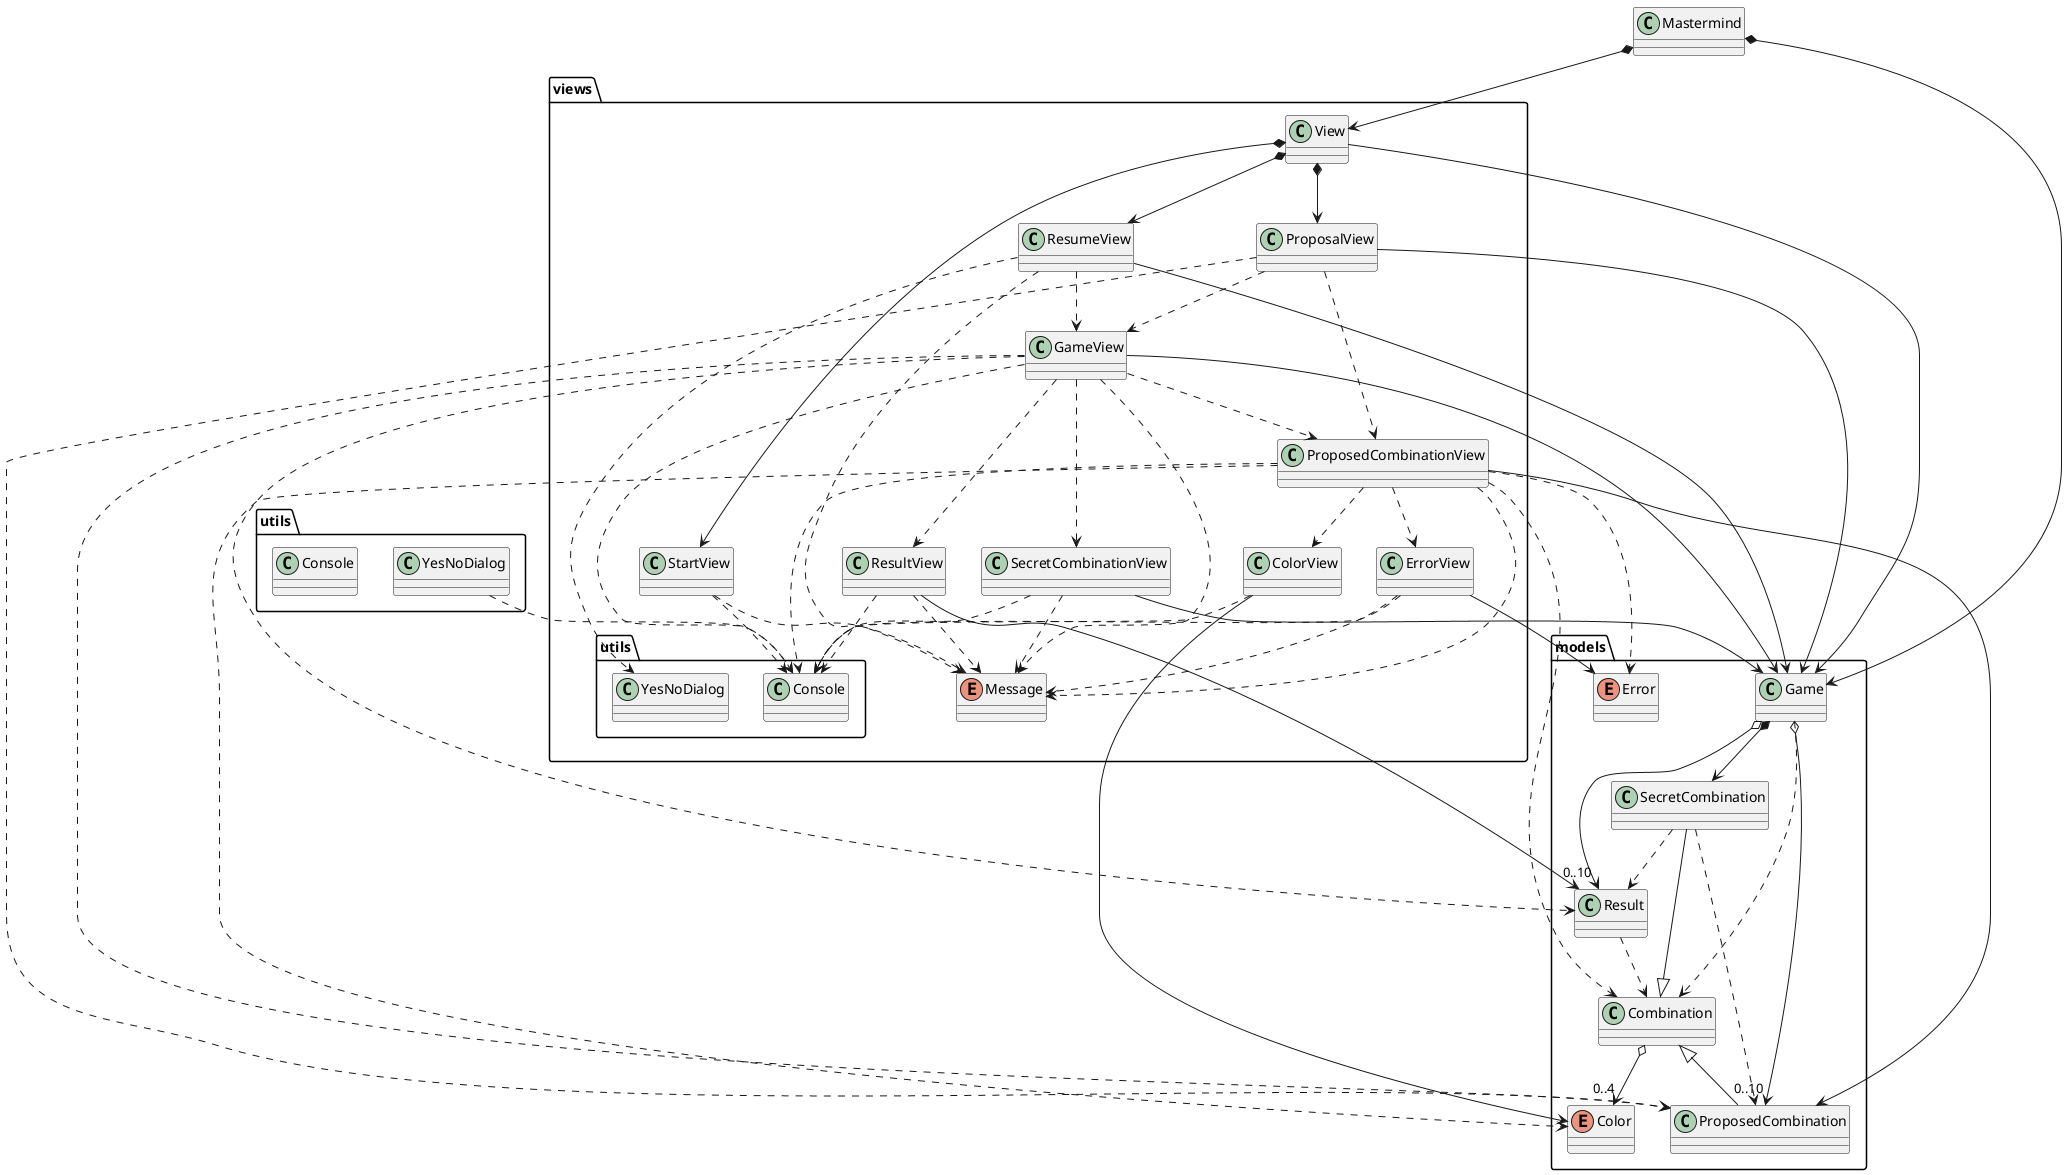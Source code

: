 @startuml Vista-modelo

Class Mastermind

Mastermind *--> models.Game
Mastermind *--> views.View

Package models <<Folder>> {

    Class Game
    Game *--> SecretCombination
    Game o--> "0..10" ProposedCombination
    Game o--> "0..10" Result
    Game ..> Combination

    Class Combination
    Combination <|-- SecretCombination
    Combination <|-- ProposedCombination
    Combination o--> "0..4" Color

    Class SecretCombination
    SecretCombination ..> ProposedCombination
    SecretCombination ..> Result

    Class ProposedCombination

    Class Result
    Result ..> Combination

    Enum Error

    Enum Color

}

Package views <<Folder>> {

    Class View
    View --> models.Game
    View *--> StartView
    View *--> ProposalView
    View *--> ResumeView

    Class StartView
    StartView ..> Message
    StartView ..> utils.Console

    Class ProposalView
    ProposalView --> models.Game
    ProposalView ..> GameView
    ProposalView ..> models.ProposedCombination
    ProposalView ..> ProposedCombinationView

    Class GameView
    GameView --> models.Game
    GameView ..> utils.Console
    GameView ..> Message
    GameView ..> SecretCombinationView
    GameView ..> models.ProposedCombination
    GameView ..> ProposedCombinationView
    GameView ..> models.Result
    GameView ..> ResultView

    Class SecretCombinationView
    SecretCombinationView --> models.Game
    SecretCombinationView ..> utils.Console
    SecretCombinationView ..> Message

    Class ResultView
    ResultView --> models.Result
    ResultView ..> utils.Console
    ResultView ..> Message

    Class ProposedCombinationView
    ProposedCombinationView --> models.ProposedCombination
    ProposedCombinationView ..> utils.Console
    ProposedCombinationView ..> models.Error
    ProposedCombinationView ..> Message
    ProposedCombinationView ..> models.Color
    ProposedCombinationView ..> ColorView
    ProposedCombinationView ..> models.Combination
    ProposedCombinationView ..> ErrorView

    Class ErrorView
    ErrorView --> models.Error
    ErrorView ..> utils.Console
    ErrorView ..> Message

    Class ColorView
    ColorView --> models.Color
    ColorView ..> utils.Console

    Class ResumeView
    ResumeView --> models.Game
    ResumeView ..> GameView
    ResumeView ..> utils.YesNoDialog
    ResumeView ..> Message

    Enum Message

}

Package utils <<Folder>> {
    Class YesNoDialog
    YesNoDialog ..> Console

    Class Console

}

@enduml